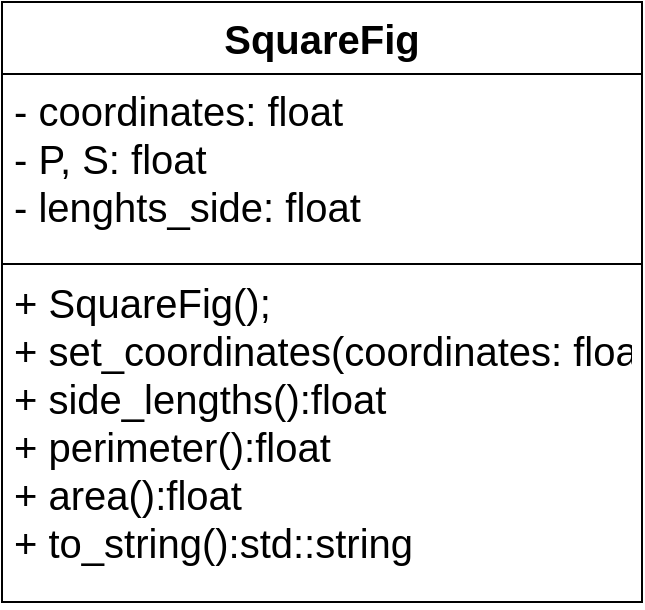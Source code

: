 <mxfile version="20.0.1" type="device"><diagram id="0QtYu8x5Wkvq_iO3Aykd" name="Page-1"><mxGraphModel dx="825" dy="459" grid="1" gridSize="12" guides="1" tooltips="1" connect="1" arrows="1" fold="1" page="1" pageScale="1" pageWidth="827" pageHeight="1169" math="0" shadow="0"><root><mxCell id="0"/><mxCell id="1" parent="0"/><mxCell id="z6aW7VZ99UWOFSHXVrQN-7" value="SquareFig" style="swimlane;fontStyle=1;align=center;verticalAlign=top;childLayout=stackLayout;horizontal=1;startSize=36;horizontalStack=0;resizeParent=1;resizeParentMax=0;resizeLast=0;collapsible=1;marginBottom=0;perimeterSpacing=3;fontSize=20;" vertex="1" parent="1"><mxGeometry x="300" y="84" width="320" height="300" as="geometry"/></mxCell><mxCell id="z6aW7VZ99UWOFSHXVrQN-8" value="- coordinates: float&#10;- P, S: float&#10;- lenghts_side: float&#10;" style="text;strokeColor=none;fillColor=none;align=left;verticalAlign=top;spacingLeft=4;spacingRight=4;overflow=hidden;rotatable=0;points=[[0,0.5],[1,0.5]];portConstraint=eastwest;perimeterSpacing=3;spacing=2;fontSize=20;" vertex="1" parent="z6aW7VZ99UWOFSHXVrQN-7"><mxGeometry y="36" width="320" height="94" as="geometry"/></mxCell><mxCell id="z6aW7VZ99UWOFSHXVrQN-9" value="" style="line;strokeWidth=1;fillColor=none;align=left;verticalAlign=middle;spacingTop=-1;spacingLeft=3;spacingRight=3;rotatable=0;labelPosition=right;points=[];portConstraint=eastwest;perimeterSpacing=3;" vertex="1" parent="z6aW7VZ99UWOFSHXVrQN-7"><mxGeometry y="130" width="320" height="2" as="geometry"/></mxCell><mxCell id="z6aW7VZ99UWOFSHXVrQN-10" value="+ SquareFig();&#10;+ set_coordinates(coordinates: float):void&#10;+ side_lengths():float&#10;+ perimeter():float&#10;+ area():float&#10;+ to_string():std::string " style="text;strokeColor=none;fillColor=none;align=left;verticalAlign=top;spacingLeft=4;spacingRight=4;overflow=hidden;rotatable=0;points=[[0,0.5],[1,0.5]];portConstraint=eastwest;perimeterSpacing=3;fontSize=20;" vertex="1" parent="z6aW7VZ99UWOFSHXVrQN-7"><mxGeometry y="132" width="320" height="168" as="geometry"/></mxCell></root></mxGraphModel></diagram></mxfile>